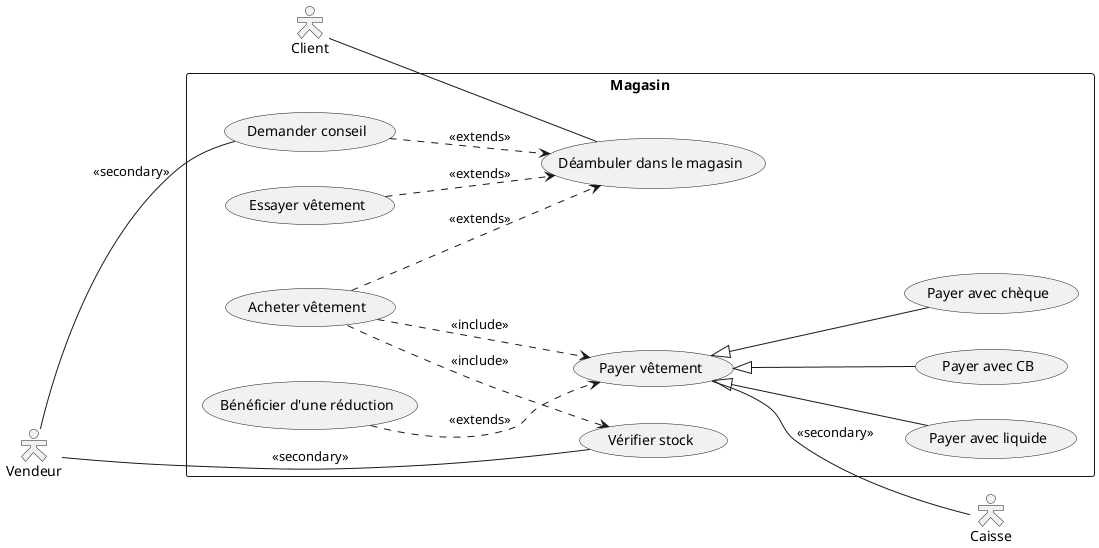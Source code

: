 ---
title: TD1
---

# Diagramme de cas d'utilisation

```plantuml

@startuml

skinparam actorStyle hollow
left to right direction

:Client: as a1
:Vendeur: as a2
:Caisse: as a3

rectangle Magasin{
    (Déambuler dans le magasin) as c1
    (Demander conseil) as c2
    (Essayer vêtement) as c3
    (Acheter vêtement) as c4
    (Vérifier stock) as c5
    (Payer vêtement) as c6
    (Payer avec CB) as c7
    (Payer avec chèque) as c8
    (Payer avec liquide) as c9
    (Bénéficier d'une réduction) as c10

    a1 -- c1
    c2 ..> c1 : <<extends>>
    a2 -- c2 : <<secondary>>
    c3 ..> c1 : <<extends>>
    c4 ..> c1 : <<extends>>
    c4  ..> c5 : <<include>>
    a2 -- c5: <<secondary>>
    c4 ..> c6 : <<include>>
    c6 -- a3 : <<secondary>>
    c6 <|-- c7
    c6 <|-- c8
    c6 <|-- c9
    c10 ..> c6 : <<extends>>
}

@enduml

